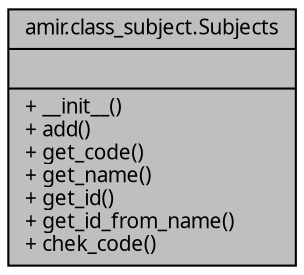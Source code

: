 digraph "amir.class_subject.Subjects"
{
 // LATEX_PDF_SIZE
  edge [fontname="FreeSans.ttf",fontsize="10",labelfontname="FreeSans.ttf",labelfontsize="10"];
  node [fontname="FreeSans.ttf",fontsize="10",shape=record];
  Node1 [label="{amir.class_subject.Subjects\n||+ __init__()\l+ add()\l+ get_code()\l+ get_name()\l+ get_id()\l+ get_id_from_name()\l+ chek_code()\l}",height=0.2,width=0.4,color="black", fillcolor="grey75", style="filled", fontcolor="black",tooltip=" "];
}
